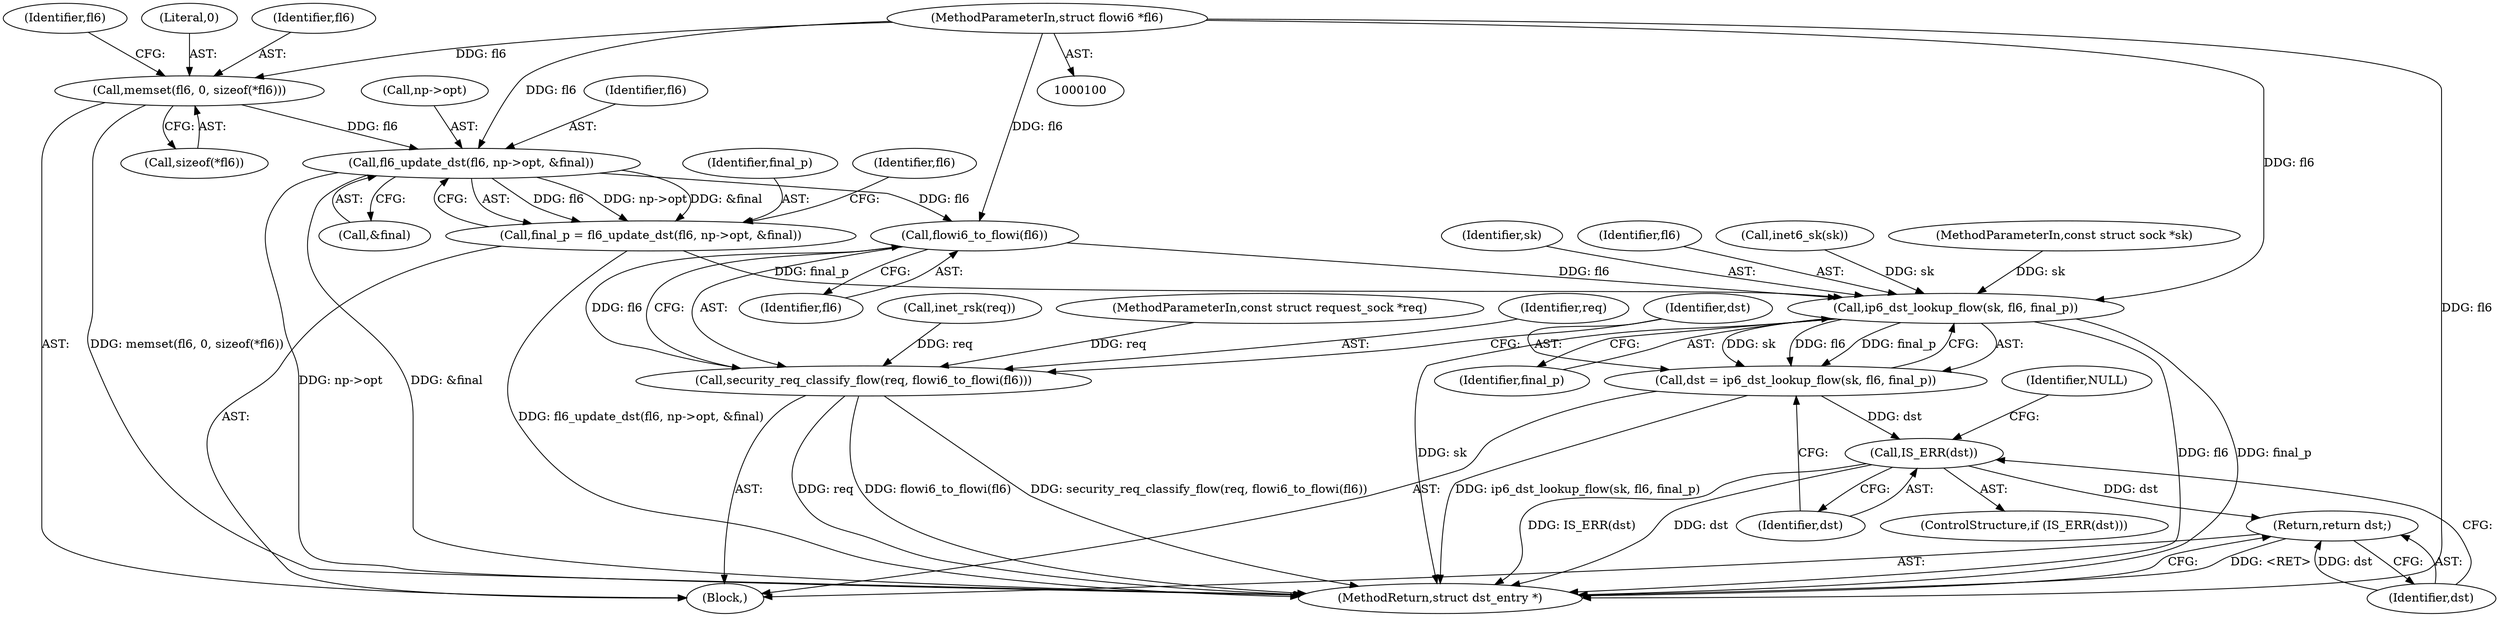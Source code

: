 digraph "1_linux_45f6fad84cc305103b28d73482b344d7f5b76f39_7@API" {
"1000119" [label="(Call,memset(fl6, 0, sizeof(*fl6)))"];
"1000102" [label="(MethodParameterIn,struct flowi6 *fl6)"];
"1000139" [label="(Call,fl6_update_dst(fl6, np->opt, &final))"];
"1000137" [label="(Call,final_p = fl6_update_dst(fl6, np->opt, &final))"];
"1000188" [label="(Call,ip6_dst_lookup_flow(sk, fl6, final_p))"];
"1000186" [label="(Call,dst = ip6_dst_lookup_flow(sk, fl6, final_p))"];
"1000193" [label="(Call,IS_ERR(dst))"];
"1000197" [label="(Return,return dst;)"];
"1000184" [label="(Call,flowi6_to_flowi(fl6))"];
"1000182" [label="(Call,security_req_classify_flow(req, flowi6_to_flowi(fl6)))"];
"1000114" [label="(Call,inet6_sk(sk))"];
"1000137" [label="(Call,final_p = fl6_update_dst(fl6, np->opt, &final))"];
"1000186" [label="(Call,dst = ip6_dst_lookup_flow(sk, fl6, final_p))"];
"1000148" [label="(Identifier,fl6)"];
"1000184" [label="(Call,flowi6_to_flowi(fl6))"];
"1000193" [label="(Call,IS_ERR(dst))"];
"1000120" [label="(Identifier,fl6)"];
"1000199" [label="(MethodReturn,struct dst_entry *)"];
"1000127" [label="(Identifier,fl6)"];
"1000144" [label="(Call,&final)"];
"1000101" [label="(MethodParameterIn,const struct sock *sk)"];
"1000196" [label="(Identifier,NULL)"];
"1000188" [label="(Call,ip6_dst_lookup_flow(sk, fl6, final_p))"];
"1000191" [label="(Identifier,final_p)"];
"1000189" [label="(Identifier,sk)"];
"1000187" [label="(Identifier,dst)"];
"1000198" [label="(Identifier,dst)"];
"1000103" [label="(MethodParameterIn,const struct request_sock *req)"];
"1000185" [label="(Identifier,fl6)"];
"1000194" [label="(Identifier,dst)"];
"1000192" [label="(ControlStructure,if (IS_ERR(dst)))"];
"1000140" [label="(Identifier,fl6)"];
"1000141" [label="(Call,np->opt)"];
"1000197" [label="(Return,return dst;)"];
"1000182" [label="(Call,security_req_classify_flow(req, flowi6_to_flowi(fl6)))"];
"1000139" [label="(Call,fl6_update_dst(fl6, np->opt, &final))"];
"1000121" [label="(Literal,0)"];
"1000119" [label="(Call,memset(fl6, 0, sizeof(*fl6)))"];
"1000190" [label="(Identifier,fl6)"];
"1000183" [label="(Identifier,req)"];
"1000122" [label="(Call,sizeof(*fl6))"];
"1000138" [label="(Identifier,final_p)"];
"1000105" [label="(Block,)"];
"1000109" [label="(Call,inet_rsk(req))"];
"1000102" [label="(MethodParameterIn,struct flowi6 *fl6)"];
"1000119" -> "1000105"  [label="AST: "];
"1000119" -> "1000122"  [label="CFG: "];
"1000120" -> "1000119"  [label="AST: "];
"1000121" -> "1000119"  [label="AST: "];
"1000122" -> "1000119"  [label="AST: "];
"1000127" -> "1000119"  [label="CFG: "];
"1000119" -> "1000199"  [label="DDG: memset(fl6, 0, sizeof(*fl6))"];
"1000102" -> "1000119"  [label="DDG: fl6"];
"1000119" -> "1000139"  [label="DDG: fl6"];
"1000102" -> "1000100"  [label="AST: "];
"1000102" -> "1000199"  [label="DDG: fl6"];
"1000102" -> "1000139"  [label="DDG: fl6"];
"1000102" -> "1000184"  [label="DDG: fl6"];
"1000102" -> "1000188"  [label="DDG: fl6"];
"1000139" -> "1000137"  [label="AST: "];
"1000139" -> "1000144"  [label="CFG: "];
"1000140" -> "1000139"  [label="AST: "];
"1000141" -> "1000139"  [label="AST: "];
"1000144" -> "1000139"  [label="AST: "];
"1000137" -> "1000139"  [label="CFG: "];
"1000139" -> "1000199"  [label="DDG: np->opt"];
"1000139" -> "1000199"  [label="DDG: &final"];
"1000139" -> "1000137"  [label="DDG: fl6"];
"1000139" -> "1000137"  [label="DDG: np->opt"];
"1000139" -> "1000137"  [label="DDG: &final"];
"1000139" -> "1000184"  [label="DDG: fl6"];
"1000137" -> "1000105"  [label="AST: "];
"1000138" -> "1000137"  [label="AST: "];
"1000148" -> "1000137"  [label="CFG: "];
"1000137" -> "1000199"  [label="DDG: fl6_update_dst(fl6, np->opt, &final)"];
"1000137" -> "1000188"  [label="DDG: final_p"];
"1000188" -> "1000186"  [label="AST: "];
"1000188" -> "1000191"  [label="CFG: "];
"1000189" -> "1000188"  [label="AST: "];
"1000190" -> "1000188"  [label="AST: "];
"1000191" -> "1000188"  [label="AST: "];
"1000186" -> "1000188"  [label="CFG: "];
"1000188" -> "1000199"  [label="DDG: fl6"];
"1000188" -> "1000199"  [label="DDG: final_p"];
"1000188" -> "1000199"  [label="DDG: sk"];
"1000188" -> "1000186"  [label="DDG: sk"];
"1000188" -> "1000186"  [label="DDG: fl6"];
"1000188" -> "1000186"  [label="DDG: final_p"];
"1000114" -> "1000188"  [label="DDG: sk"];
"1000101" -> "1000188"  [label="DDG: sk"];
"1000184" -> "1000188"  [label="DDG: fl6"];
"1000186" -> "1000105"  [label="AST: "];
"1000187" -> "1000186"  [label="AST: "];
"1000194" -> "1000186"  [label="CFG: "];
"1000186" -> "1000199"  [label="DDG: ip6_dst_lookup_flow(sk, fl6, final_p)"];
"1000186" -> "1000193"  [label="DDG: dst"];
"1000193" -> "1000192"  [label="AST: "];
"1000193" -> "1000194"  [label="CFG: "];
"1000194" -> "1000193"  [label="AST: "];
"1000196" -> "1000193"  [label="CFG: "];
"1000198" -> "1000193"  [label="CFG: "];
"1000193" -> "1000199"  [label="DDG: dst"];
"1000193" -> "1000199"  [label="DDG: IS_ERR(dst)"];
"1000193" -> "1000197"  [label="DDG: dst"];
"1000197" -> "1000105"  [label="AST: "];
"1000197" -> "1000198"  [label="CFG: "];
"1000198" -> "1000197"  [label="AST: "];
"1000199" -> "1000197"  [label="CFG: "];
"1000197" -> "1000199"  [label="DDG: <RET>"];
"1000198" -> "1000197"  [label="DDG: dst"];
"1000184" -> "1000182"  [label="AST: "];
"1000184" -> "1000185"  [label="CFG: "];
"1000185" -> "1000184"  [label="AST: "];
"1000182" -> "1000184"  [label="CFG: "];
"1000184" -> "1000182"  [label="DDG: fl6"];
"1000182" -> "1000105"  [label="AST: "];
"1000183" -> "1000182"  [label="AST: "];
"1000187" -> "1000182"  [label="CFG: "];
"1000182" -> "1000199"  [label="DDG: flowi6_to_flowi(fl6)"];
"1000182" -> "1000199"  [label="DDG: security_req_classify_flow(req, flowi6_to_flowi(fl6))"];
"1000182" -> "1000199"  [label="DDG: req"];
"1000109" -> "1000182"  [label="DDG: req"];
"1000103" -> "1000182"  [label="DDG: req"];
}
